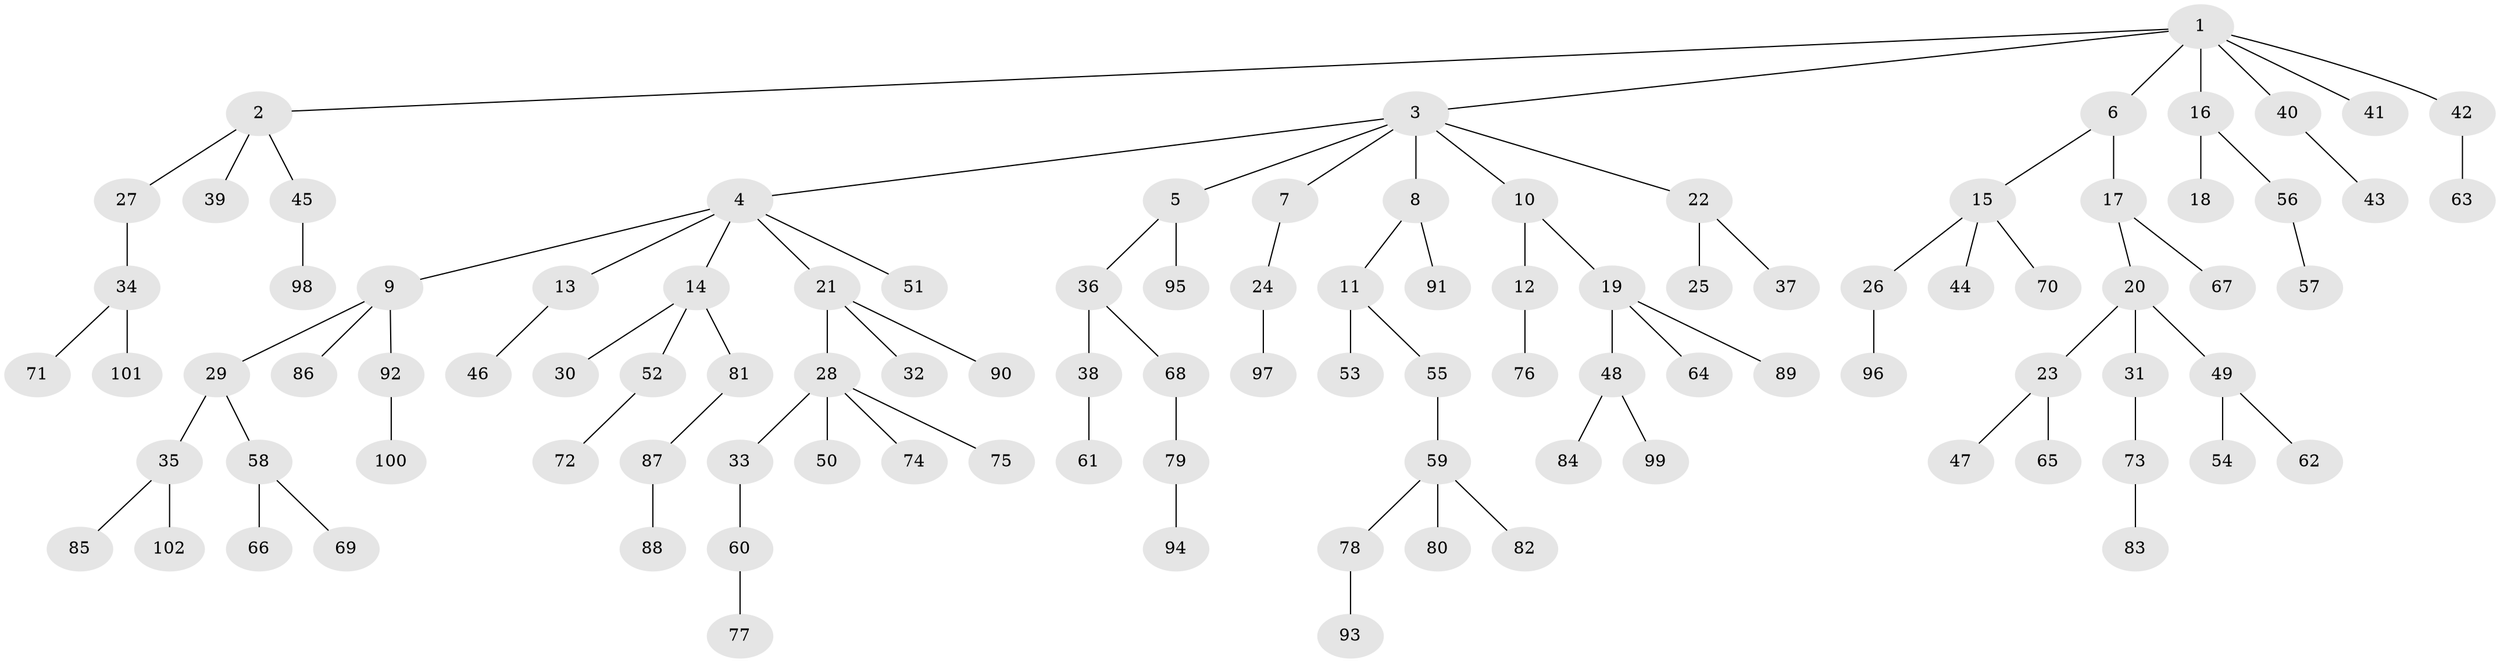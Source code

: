 // Generated by graph-tools (version 1.1) at 2025/15/03/09/25 04:15:36]
// undirected, 102 vertices, 101 edges
graph export_dot {
graph [start="1"]
  node [color=gray90,style=filled];
  1;
  2;
  3;
  4;
  5;
  6;
  7;
  8;
  9;
  10;
  11;
  12;
  13;
  14;
  15;
  16;
  17;
  18;
  19;
  20;
  21;
  22;
  23;
  24;
  25;
  26;
  27;
  28;
  29;
  30;
  31;
  32;
  33;
  34;
  35;
  36;
  37;
  38;
  39;
  40;
  41;
  42;
  43;
  44;
  45;
  46;
  47;
  48;
  49;
  50;
  51;
  52;
  53;
  54;
  55;
  56;
  57;
  58;
  59;
  60;
  61;
  62;
  63;
  64;
  65;
  66;
  67;
  68;
  69;
  70;
  71;
  72;
  73;
  74;
  75;
  76;
  77;
  78;
  79;
  80;
  81;
  82;
  83;
  84;
  85;
  86;
  87;
  88;
  89;
  90;
  91;
  92;
  93;
  94;
  95;
  96;
  97;
  98;
  99;
  100;
  101;
  102;
  1 -- 2;
  1 -- 3;
  1 -- 6;
  1 -- 16;
  1 -- 40;
  1 -- 41;
  1 -- 42;
  2 -- 27;
  2 -- 39;
  2 -- 45;
  3 -- 4;
  3 -- 5;
  3 -- 7;
  3 -- 8;
  3 -- 10;
  3 -- 22;
  4 -- 9;
  4 -- 13;
  4 -- 14;
  4 -- 21;
  4 -- 51;
  5 -- 36;
  5 -- 95;
  6 -- 15;
  6 -- 17;
  7 -- 24;
  8 -- 11;
  8 -- 91;
  9 -- 29;
  9 -- 86;
  9 -- 92;
  10 -- 12;
  10 -- 19;
  11 -- 53;
  11 -- 55;
  12 -- 76;
  13 -- 46;
  14 -- 30;
  14 -- 52;
  14 -- 81;
  15 -- 26;
  15 -- 44;
  15 -- 70;
  16 -- 18;
  16 -- 56;
  17 -- 20;
  17 -- 67;
  19 -- 48;
  19 -- 64;
  19 -- 89;
  20 -- 23;
  20 -- 31;
  20 -- 49;
  21 -- 28;
  21 -- 32;
  21 -- 90;
  22 -- 25;
  22 -- 37;
  23 -- 47;
  23 -- 65;
  24 -- 97;
  26 -- 96;
  27 -- 34;
  28 -- 33;
  28 -- 50;
  28 -- 74;
  28 -- 75;
  29 -- 35;
  29 -- 58;
  31 -- 73;
  33 -- 60;
  34 -- 71;
  34 -- 101;
  35 -- 85;
  35 -- 102;
  36 -- 38;
  36 -- 68;
  38 -- 61;
  40 -- 43;
  42 -- 63;
  45 -- 98;
  48 -- 84;
  48 -- 99;
  49 -- 54;
  49 -- 62;
  52 -- 72;
  55 -- 59;
  56 -- 57;
  58 -- 66;
  58 -- 69;
  59 -- 78;
  59 -- 80;
  59 -- 82;
  60 -- 77;
  68 -- 79;
  73 -- 83;
  78 -- 93;
  79 -- 94;
  81 -- 87;
  87 -- 88;
  92 -- 100;
}
